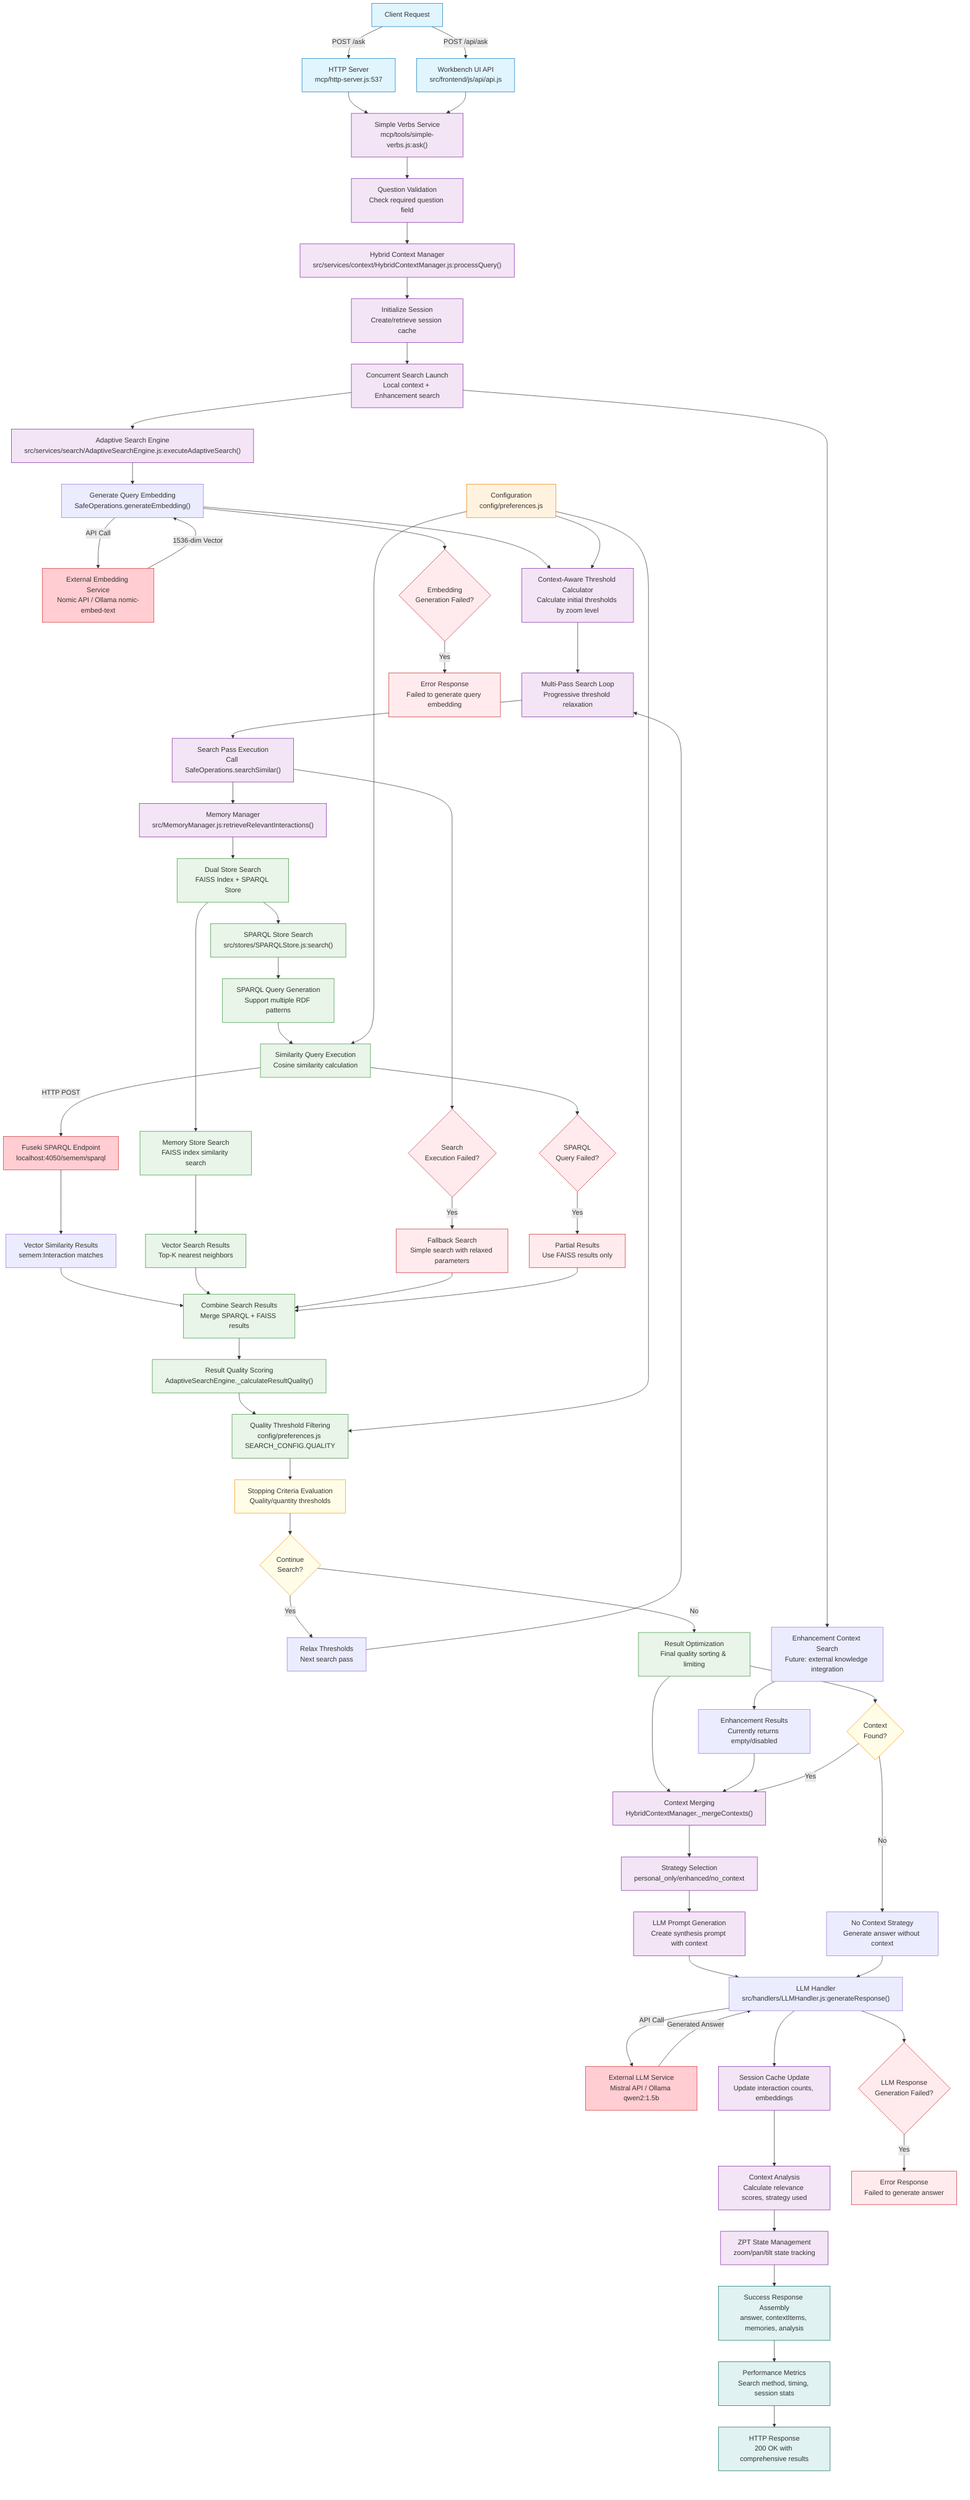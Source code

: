 graph TD
    %% Ask Operation Information Flow - Current Architecture
    %% HTTP Entry Points
    A[Client Request] -->|POST /ask| B["HTTP Server<br/>mcp/http-server.js:537"]
    A -->|POST /api/ask| C["Workbench UI API<br/>src/frontend/js/api/api.js"]
    
    %% Request Processing
    B --> D["Simple Verbs Service<br/>mcp/tools/simple-verbs.js:ask()"]
    C --> D
    
    %% Question Validation & Processing
    D --> E["Question Validation<br/>Check required question field"]
    E --> F["Hybrid Context Manager<br/>src/services/context/HybridContextManager.js:processQuery()"]
    
    %% Context Processing Pipeline
    F --> G["Initialize Session<br/>Create/retrieve session cache"]
    G --> H["Concurrent Search Launch<br/>Local context + Enhancement search"]
    
    %% Local Context Search Branch
    H --> I["Adaptive Search Engine<br/>src/services/search/AdaptiveSearchEngine.js:executeAdaptiveSearch()"]
    I --> J["Generate Query Embedding<br/>SafeOperations.generateEmbedding()"]
    J -->|API Call| K["External Embedding Service<br/>Nomic API / Ollama nomic-embed-text"]
    K -->|1536-dim Vector| J
    
    %% Multi-Pass Search Execution
    J --> L["Context-Aware Threshold Calculator<br/>Calculate initial thresholds by zoom level"]
    L --> M["Multi-Pass Search Loop<br/>Progressive threshold relaxation"]
    M --> N["Search Pass Execution<br/>Call SafeOperations.searchSimilar()"]
    
    %% Safe Operations Search
    N --> O["Memory Manager<br/>src/MemoryManager.js:retrieveRelevantInteractions()"]
    O --> P["Dual Store Search<br/>FAISS Index + SPARQL Store"]
    
    %% SPARQL Similarity Search
    P --> Q["SPARQL Store Search<br/>src/stores/SPARQLStore.js:search()"]
    Q --> R["SPARQL Query Generation<br/>Support multiple RDF patterns"]
    R --> S["Similarity Query Execution<br/>Cosine similarity calculation"]
    S -->|HTTP POST| T["Fuseki SPARQL Endpoint<br/>localhost:4050/semem/sparql"]
    T --> U["Vector Similarity Results<br/>semem:Interaction matches"]
    
    %% FAISS Index Search
    P --> V["Memory Store Search<br/>FAISS index similarity search"]
    V --> W["Vector Search Results<br/>Top-K nearest neighbors"]
    
    %% Result Processing & Quality Assessment
    U --> X["Combine Search Results<br/>Merge SPARQL + FAISS results"]
    W --> X
    X --> Y["Result Quality Scoring<br/>AdaptiveSearchEngine._calculateResultQuality()"]
    Y --> Z["Quality Threshold Filtering<br/>config/preferences.js SEARCH_CONFIG.QUALITY"]
    
    %% Configuration-Driven Filtering
    AA["Configuration<br/>config/preferences.js"] --> Z
    AA --> L
    AA --> S
    
    %% Multi-Pass Search Control
    Z --> BB["Stopping Criteria Evaluation<br/>Quality/quantity thresholds"]
    BB --> CC{Continue<br/>Search?}
    CC -->|Yes| DD["Relax Thresholds<br/>Next search pass"]
    DD --> M
    CC -->|No| EE["Result Optimization<br/>Final quality sorting & limiting"]
    
    %% Context Synthesis
    EE --> FF["Context Merging<br/>HybridContextManager._mergeContexts()"]
    FF --> GG["Strategy Selection<br/>personal_only/enhanced/no_context"]
    GG --> HH["LLM Prompt Generation<br/>Create synthesis prompt with context"]
    
    %% Response Generation
    HH --> II["LLM Handler<br/>src/handlers/LLMHandler.js:generateResponse()"]
    II -->|API Call| JJ["External LLM Service<br/>Mistral API / Ollama qwen2:1.5b"]
    JJ -->|Generated Answer| II
    
    %% Session & Performance Tracking
    II --> KK["Session Cache Update<br/>Update interaction counts, embeddings"]
    KK --> LL["Context Analysis<br/>Calculate relevance scores, strategy used"]
    LL --> MM["ZPT State Management<br/>zoom/pan/tilt state tracking"]
    
    %% Response Assembly
    MM --> NN["Success Response Assembly<br/>answer, contextItems, memories, analysis"]
    NN --> OO["Performance Metrics<br/>Search method, timing, session stats"]
    OO --> PP["HTTP Response<br/>200 OK with comprehensive results"]
    
    %% Enhancement Search Branch (Parallel)
    H --> QQ["Enhancement Context Search<br/>Future: external knowledge integration"]
    QQ --> RR["Enhancement Results<br/>Currently returns empty/disabled"]
    RR --> FF
    
    %% Error Handling Paths
    J --> SS{Embedding<br/>Generation Failed?}
    SS -->|Yes| TT["Error Response<br/>Failed to generate query embedding"]
    
    N --> UU{Search<br/>Execution Failed?}
    UU -->|Yes| VV["Fallback Search<br/>Simple search with relaxed parameters"]
    VV --> X
    
    II --> WW{LLM Response<br/>Generation Failed?}
    WW -->|Yes| XX["Error Response<br/>Failed to generate answer"]
    
    S --> YY{SPARQL<br/>Query Failed?}
    YY -->|Yes| ZZ["Partial Results<br/>Use FAISS results only"]
    ZZ --> X
    
    %% No Context Found Path
    EE --> AAA{Context<br/>Found?}
    AAA -->|No| BBB["No Context Strategy<br/>Generate answer without context"]
    BBB --> II
    AAA -->|Yes| FF
    
    %% Styling
    classDef http fill:#e1f5fe,stroke:#0277bd
    classDef processing fill:#f3e5f5,stroke:#7b1fa2
    classDef search fill:#e8f5e8,stroke:#388e3c
    classDef external fill:#ffcdd2,stroke:#d32f2f
    classDef config fill:#fff3e0,stroke:#f57c00
    classDef error fill:#ffebee,stroke:#c62828
    classDef response fill:#e0f2f1,stroke:#00695c
    classDef decision fill:#fffde7,stroke:#ff8f00
    
    class A,B,C,PP http
    class D,E,F,G,H,I,L,M,N,O,FF,GG,HH,KK,LL,MM,NN,OO processing
    class P,Q,R,S,V,W,X,Y,Z,EE search
    class K,JJ,T external
    class AA config
    class SS,TT,UU,VV,WW,XX,YY,ZZ error
    class NN,OO,PP response
    class CC,AAA,BB decision
